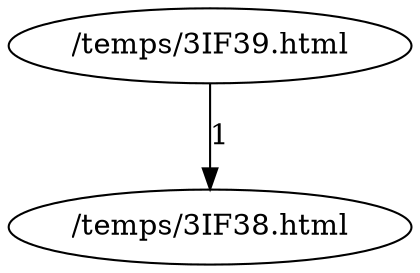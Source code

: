 digraph {
    node0 [label="/temps/3IF38.html"];
    node1 [label="/temps/3IF39.html"];
    node1 -> node0 [label="1"];
}